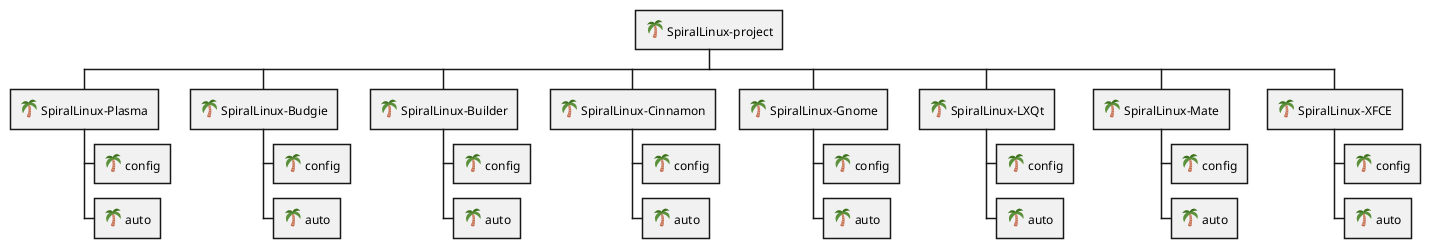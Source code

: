 @startwbs

* <:palm_tree:> SpiralLinux-project
** <:palm_tree:> SpiralLinux-Plasma
*** <:palm_tree:> config
*** <:palm_tree:> auto
** <:palm_tree:> SpiralLinux-Budgie
*** <:palm_tree:> config
*** <:palm_tree:> auto
** <:palm_tree:> SpiralLinux-Builder
*** <:palm_tree:> config
*** <:palm_tree:> auto
** <:palm_tree:> SpiralLinux-Cinnamon
*** <:palm_tree:> config
*** <:palm_tree:> auto
** <:palm_tree:> SpiralLinux-Gnome
*** <:palm_tree:> config
*** <:palm_tree:> auto
** <:palm_tree:> SpiralLinux-LXQt
*** <:palm_tree:> config
*** <:palm_tree:> auto
** <:palm_tree:> SpiralLinux-Mate
*** <:palm_tree:> config
*** <:palm_tree:> auto
** <:palm_tree:> SpiralLinux-XFCE
*** <:palm_tree:> config
*** <:palm_tree:> auto

@endwbs
